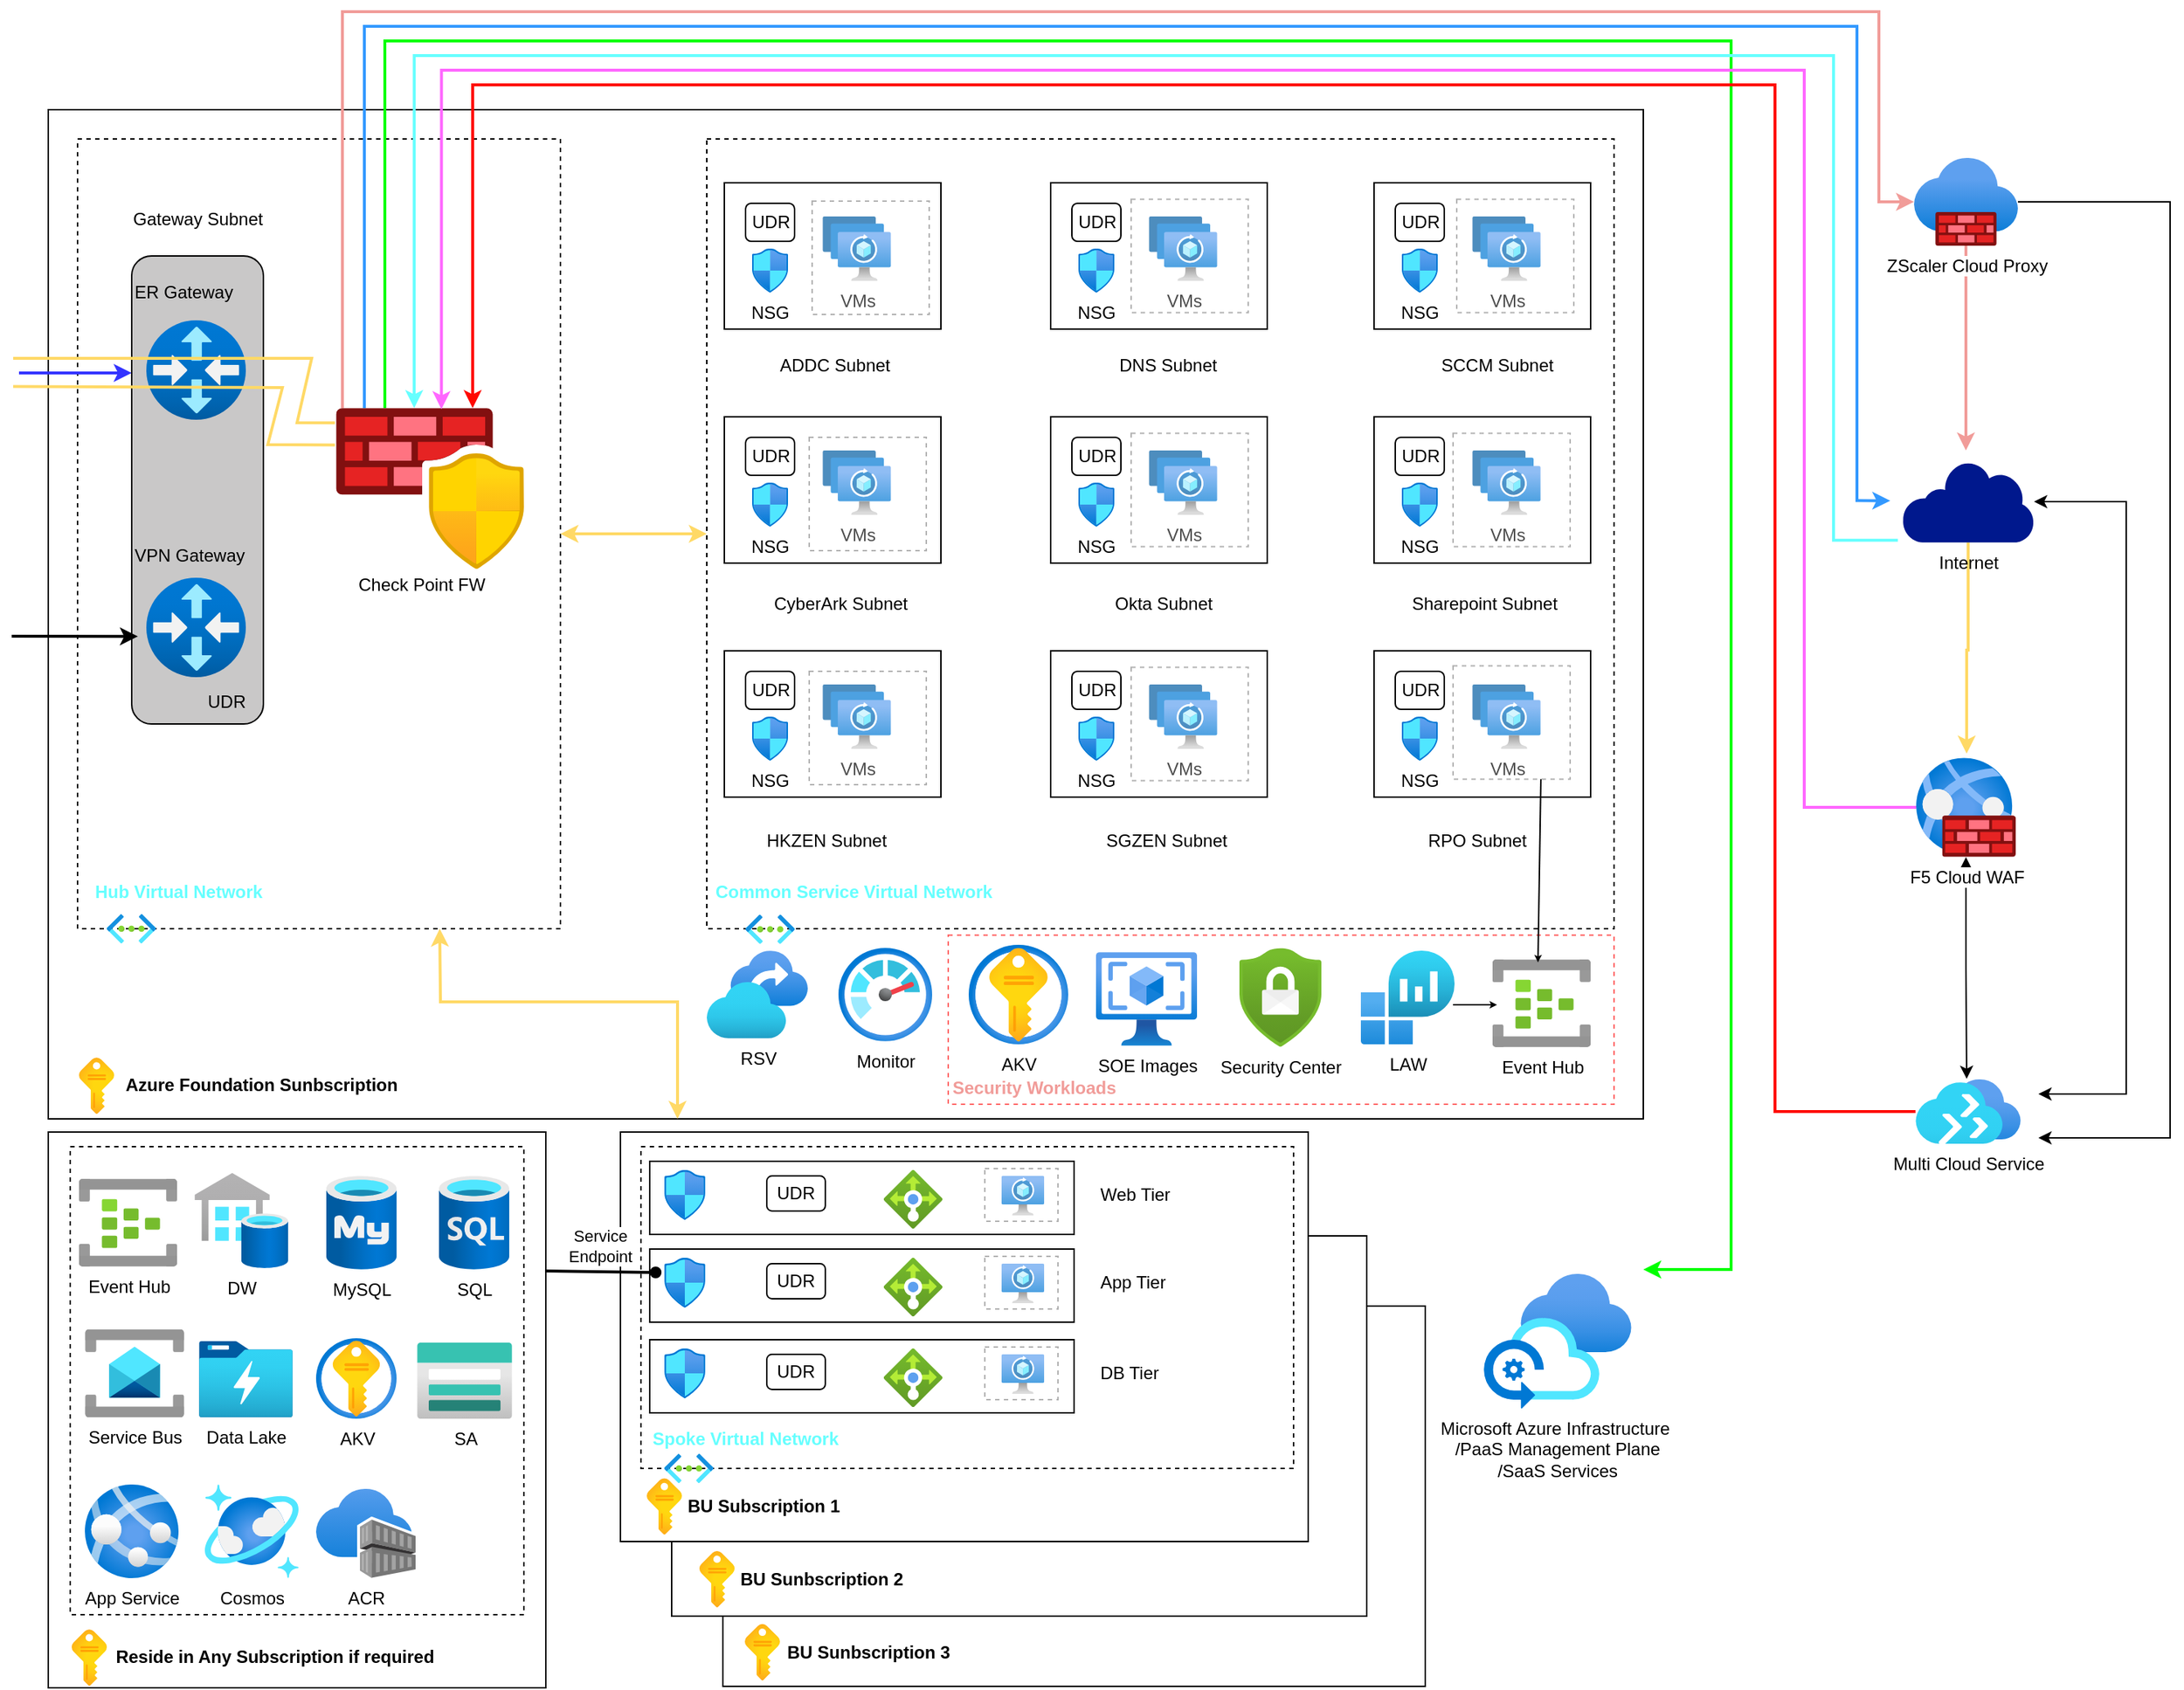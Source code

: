 <mxfile version="21.6.2" type="github">
  <diagram id="jAfEalQiLqTtYONkUWSc" name="Page-1">
    <mxGraphModel dx="7313" dy="3649" grid="1" gridSize="10" guides="1" tooltips="1" connect="1" arrows="1" fold="1" page="1" pageScale="1" pageWidth="1654" pageHeight="1169" math="0" shadow="0">
      <root>
        <mxCell id="0" />
        <mxCell id="1" parent="0" />
        <mxCell id="hq_IeRflFX9yK04Q7k6n-3" value="" style="rounded=0;whiteSpace=wrap;html=1;" parent="1" vertex="1">
          <mxGeometry x="-4820" y="-2263" width="1090" height="690" as="geometry" />
        </mxCell>
        <mxCell id="hq_IeRflFX9yK04Q7k6n-105" value="" style="group;fontStyle=1;fontColor=#F19C99;" parent="1" vertex="1" connectable="0">
          <mxGeometry x="-4800" y="-2243" width="330" height="550" as="geometry" />
        </mxCell>
        <mxCell id="hq_IeRflFX9yK04Q7k6n-29" value="" style="rounded=0;whiteSpace=wrap;html=1;dashed=1;" parent="hq_IeRflFX9yK04Q7k6n-105" vertex="1">
          <mxGeometry width="330" height="540" as="geometry" />
        </mxCell>
        <mxCell id="hq_IeRflFX9yK04Q7k6n-14" value="" style="aspect=fixed;html=1;points=[];align=center;image;fontSize=12;image=img/lib/azure2/networking/Virtual_Networks.svg;" parent="hq_IeRflFX9yK04Q7k6n-105" vertex="1">
          <mxGeometry x="20" y="530" width="33.5" height="20" as="geometry" />
        </mxCell>
        <mxCell id="hq_IeRflFX9yK04Q7k6n-35" value="Hub Virtual Network" style="text;html=1;strokeColor=none;fillColor=none;align=left;verticalAlign=middle;whiteSpace=wrap;rounded=0;fontStyle=1;fontColor=#66FFFF;" parent="hq_IeRflFX9yK04Q7k6n-105" vertex="1">
          <mxGeometry x="10" y="500" width="185" height="30" as="geometry" />
        </mxCell>
        <mxCell id="hq_IeRflFX9yK04Q7k6n-181" value="" style="endArrow=classic;html=1;rounded=0;entryX=0;entryY=0.25;entryDx=0;entryDy=0;strokeColor=#3333FF;strokeWidth=2;" parent="hq_IeRflFX9yK04Q7k6n-105" target="hq_IeRflFX9yK04Q7k6n-40" edge="1">
          <mxGeometry width="50" height="50" relative="1" as="geometry">
            <mxPoint x="-40" y="160" as="sourcePoint" />
            <mxPoint x="-50" y="210" as="targetPoint" />
          </mxGeometry>
        </mxCell>
        <mxCell id="hq_IeRflFX9yK04Q7k6n-100" value="" style="rounded=1;whiteSpace=wrap;html=1;arcSize=0;dashed=1;strokeColor=#FF6666;" parent="1" vertex="1">
          <mxGeometry x="-4205" y="-1698.63" width="455" height="115.63" as="geometry" />
        </mxCell>
        <mxCell id="hq_IeRflFX9yK04Q7k6n-4" value="" style="rounded=0;whiteSpace=wrap;html=1;" parent="1" vertex="1">
          <mxGeometry x="-4820" y="-1564" width="340" height="380" as="geometry" />
        </mxCell>
        <mxCell id="hq_IeRflFX9yK04Q7k6n-5" value="" style="rounded=0;whiteSpace=wrap;html=1;dashed=1;" parent="1" vertex="1">
          <mxGeometry x="-4805" y="-1554" width="310" height="320" as="geometry" />
        </mxCell>
        <mxCell id="hq_IeRflFX9yK04Q7k6n-6" value="" style="rounded=0;whiteSpace=wrap;html=1;" parent="1" vertex="1">
          <mxGeometry x="-4359" y="-1445" width="480" height="260" as="geometry" />
        </mxCell>
        <mxCell id="hq_IeRflFX9yK04Q7k6n-7" value="" style="rounded=0;whiteSpace=wrap;html=1;" parent="1" vertex="1">
          <mxGeometry x="-4394" y="-1493" width="475" height="260" as="geometry" />
        </mxCell>
        <mxCell id="hq_IeRflFX9yK04Q7k6n-8" value="" style="rounded=0;whiteSpace=wrap;html=1;" parent="1" vertex="1">
          <mxGeometry x="-4429" y="-1564" width="470" height="280" as="geometry" />
        </mxCell>
        <mxCell id="hq_IeRflFX9yK04Q7k6n-18" value="" style="aspect=fixed;html=1;points=[];align=center;image;fontSize=12;image=img/lib/azure2/general/Subscriptions.svg;" parent="1" vertex="1">
          <mxGeometry x="-4799" y="-1615" width="24" height="38.73" as="geometry" />
        </mxCell>
        <mxCell id="hq_IeRflFX9yK04Q7k6n-19" value="" style="aspect=fixed;html=1;points=[];align=center;image;fontSize=12;image=img/lib/azure2/general/Subscriptions.svg;" parent="1" vertex="1">
          <mxGeometry x="-4411" y="-1327.36" width="24" height="38.73" as="geometry" />
        </mxCell>
        <mxCell id="hq_IeRflFX9yK04Q7k6n-20" value="" style="aspect=fixed;html=1;points=[];align=center;image;fontSize=12;image=img/lib/azure2/general/Subscriptions.svg;" parent="1" vertex="1">
          <mxGeometry x="-4804" y="-1224" width="24" height="38.73" as="geometry" />
        </mxCell>
        <mxCell id="hq_IeRflFX9yK04Q7k6n-21" value="" style="aspect=fixed;html=1;points=[];align=center;image;fontSize=12;image=img/lib/azure2/general/Subscriptions.svg;" parent="1" vertex="1">
          <mxGeometry x="-4375" y="-1277.63" width="24" height="38.73" as="geometry" />
        </mxCell>
        <mxCell id="hq_IeRflFX9yK04Q7k6n-22" value="" style="aspect=fixed;html=1;points=[];align=center;image;fontSize=12;image=img/lib/azure2/general/Subscriptions.svg;" parent="1" vertex="1">
          <mxGeometry x="-4344" y="-1227.73" width="24" height="38.73" as="geometry" />
        </mxCell>
        <mxCell id="hq_IeRflFX9yK04Q7k6n-23" value="Azure Foundation Sunbscription&amp;nbsp;" style="text;html=1;strokeColor=none;fillColor=none;align=center;verticalAlign=middle;whiteSpace=wrap;rounded=0;fontStyle=1" parent="1" vertex="1">
          <mxGeometry x="-4775" y="-1610.63" width="205" height="30" as="geometry" />
        </mxCell>
        <mxCell id="hq_IeRflFX9yK04Q7k6n-24" value="BU Subscription 1" style="text;html=1;strokeColor=none;fillColor=none;align=left;verticalAlign=middle;whiteSpace=wrap;rounded=0;fontStyle=1" parent="1" vertex="1">
          <mxGeometry x="-4385" y="-1322.99" width="185" height="30" as="geometry" />
        </mxCell>
        <mxCell id="hq_IeRflFX9yK04Q7k6n-25" value="BU Sunbscription 2&amp;nbsp;" style="text;html=1;strokeColor=none;fillColor=none;align=left;verticalAlign=middle;whiteSpace=wrap;rounded=0;fontStyle=1" parent="1" vertex="1">
          <mxGeometry x="-4349" y="-1273.27" width="185" height="30" as="geometry" />
        </mxCell>
        <mxCell id="hq_IeRflFX9yK04Q7k6n-26" value="BU Sunbscription 3&amp;nbsp;" style="text;html=1;strokeColor=none;fillColor=none;align=left;verticalAlign=middle;whiteSpace=wrap;rounded=0;fontStyle=1" parent="1" vertex="1">
          <mxGeometry x="-4317" y="-1223.37" width="185" height="30" as="geometry" />
        </mxCell>
        <mxCell id="hq_IeRflFX9yK04Q7k6n-30" value="" style="rounded=0;whiteSpace=wrap;html=1;dashed=1;" parent="1" vertex="1">
          <mxGeometry x="-4370" y="-2243" width="620" height="540" as="geometry" />
        </mxCell>
        <mxCell id="hq_IeRflFX9yK04Q7k6n-27" value="Reside in Any Subscription if required" style="text;html=1;strokeColor=none;fillColor=none;align=center;verticalAlign=middle;whiteSpace=wrap;rounded=0;fontStyle=1" parent="1" vertex="1">
          <mxGeometry x="-4780" y="-1219.63" width="230" height="30" as="geometry" />
        </mxCell>
        <mxCell id="hq_IeRflFX9yK04Q7k6n-33" value="AKV" style="aspect=fixed;html=1;points=[];align=center;image;fontSize=12;image=img/lib/azure2/security/Key_Vaults.svg;" parent="1" vertex="1">
          <mxGeometry x="-4191" y="-1692" width="68" height="68" as="geometry" />
        </mxCell>
        <mxCell id="hq_IeRflFX9yK04Q7k6n-34" value="Security Center" style="aspect=fixed;html=1;points=[];align=center;image;fontSize=12;image=img/lib/azure2/security/Security_Center.svg;" parent="1" vertex="1">
          <mxGeometry x="-4006" y="-1690" width="56.0" height="68" as="geometry" />
        </mxCell>
        <mxCell id="hq_IeRflFX9yK04Q7k6n-40" value="" style="rounded=1;whiteSpace=wrap;html=1;fillColor=#C9C8C8;" parent="1" vertex="1">
          <mxGeometry x="-4763" y="-2163" width="90" height="320" as="geometry" />
        </mxCell>
        <mxCell id="hq_IeRflFX9yK04Q7k6n-37" value="" style="aspect=fixed;html=1;points=[];align=center;image;fontSize=12;image=img/lib/azure2/networking/Virtual_Router.svg;" parent="1" vertex="1">
          <mxGeometry x="-4753" y="-2119" width="68" height="68" as="geometry" />
        </mxCell>
        <mxCell id="hq_IeRflFX9yK04Q7k6n-38" value="" style="aspect=fixed;html=1;points=[];align=center;image;fontSize=12;image=img/lib/azure2/networking/Virtual_Router.svg;" parent="1" vertex="1">
          <mxGeometry x="-4753" y="-1943" width="68" height="68" as="geometry" />
        </mxCell>
        <mxCell id="9ZSGv0kbQA7BYXwV7s5l-32" style="edgeStyle=orthogonalEdgeStyle;rounded=0;orthogonalLoop=1;jettySize=auto;html=1;strokeColor=#00FF00;strokeWidth=2;" edge="1" parent="1" source="hq_IeRflFX9yK04Q7k6n-39">
          <mxGeometry relative="1" as="geometry">
            <mxPoint x="-3730" y="-1470" as="targetPoint" />
            <Array as="points">
              <mxPoint x="-4590" y="-2310" />
              <mxPoint x="-3670" y="-2310" />
              <mxPoint x="-3670" y="-1470" />
            </Array>
          </mxGeometry>
        </mxCell>
        <mxCell id="hq_IeRflFX9yK04Q7k6n-39" value="" style="aspect=fixed;html=1;points=[];align=center;image;fontSize=12;image=img/lib/azure2/networking/Azure_Firewall_Manager.svg;" parent="1" vertex="1">
          <mxGeometry x="-4623.33" y="-2059" width="128.33" height="110" as="geometry" />
        </mxCell>
        <mxCell id="hq_IeRflFX9yK04Q7k6n-41" value="VPN Gateway" style="text;html=1;strokeColor=none;fillColor=none;align=left;verticalAlign=middle;whiteSpace=wrap;rounded=0;" parent="1" vertex="1">
          <mxGeometry x="-4763" y="-1973" width="90" height="30" as="geometry" />
        </mxCell>
        <mxCell id="hq_IeRflFX9yK04Q7k6n-42" value="ER Gateway" style="text;html=1;strokeColor=none;fillColor=none;align=left;verticalAlign=middle;whiteSpace=wrap;rounded=0;" parent="1" vertex="1">
          <mxGeometry x="-4763" y="-2153" width="90" height="30" as="geometry" />
        </mxCell>
        <mxCell id="hq_IeRflFX9yK04Q7k6n-43" value="Gateway Subnet" style="text;html=1;strokeColor=none;fillColor=none;align=left;verticalAlign=middle;whiteSpace=wrap;rounded=0;" parent="1" vertex="1">
          <mxGeometry x="-4764" y="-2203" width="101" height="30" as="geometry" />
        </mxCell>
        <mxCell id="hq_IeRflFX9yK04Q7k6n-44" value="Check Point FW" style="text;html=1;strokeColor=none;fillColor=none;align=left;verticalAlign=middle;whiteSpace=wrap;rounded=0;" parent="1" vertex="1">
          <mxGeometry x="-4609.66" y="-1953" width="101" height="30" as="geometry" />
        </mxCell>
        <mxCell id="hq_IeRflFX9yK04Q7k6n-45" value="UDR" style="text;html=1;strokeColor=none;fillColor=none;align=left;verticalAlign=middle;whiteSpace=wrap;rounded=0;" parent="1" vertex="1">
          <mxGeometry x="-4713" y="-1873" width="34" height="30" as="geometry" />
        </mxCell>
        <mxCell id="hq_IeRflFX9yK04Q7k6n-47" value="MySQL" style="aspect=fixed;html=1;points=[];align=center;image;fontSize=12;image=img/lib/azure2/databases/Azure_Database_MySQL_Server.svg;" parent="1" vertex="1">
          <mxGeometry x="-4630" y="-1534" width="48" height="64" as="geometry" />
        </mxCell>
        <mxCell id="hq_IeRflFX9yK04Q7k6n-48" value="SQL" style="aspect=fixed;html=1;points=[];align=center;image;fontSize=12;image=img/lib/azure2/databases/SQL_Database.svg;" parent="1" vertex="1">
          <mxGeometry x="-4553" y="-1534" width="48" height="64" as="geometry" />
        </mxCell>
        <mxCell id="hq_IeRflFX9yK04Q7k6n-49" value="DW" style="aspect=fixed;html=1;points=[];align=center;image;fontSize=12;image=img/lib/azure2/databases/SQL_Data_Warehouses.svg;" parent="1" vertex="1">
          <mxGeometry x="-4720" y="-1536" width="64" height="65" as="geometry" />
        </mxCell>
        <mxCell id="hq_IeRflFX9yK04Q7k6n-50" value="Event Hub" style="aspect=fixed;html=1;points=[];align=center;image;fontSize=12;image=img/lib/azure2/iot/Event_Hubs.svg;" parent="1" vertex="1">
          <mxGeometry x="-4799" y="-1532" width="67" height="60" as="geometry" />
        </mxCell>
        <mxCell id="hq_IeRflFX9yK04Q7k6n-51" value="SA" style="aspect=fixed;html=1;points=[];align=center;image;fontSize=12;image=img/lib/azure2/storage/Storage_Accounts.svg;" parent="1" vertex="1">
          <mxGeometry x="-4568" y="-1420" width="65" height="52" as="geometry" />
        </mxCell>
        <mxCell id="hq_IeRflFX9yK04Q7k6n-52" value="AKV" style="aspect=fixed;html=1;points=[];align=center;image;fontSize=12;image=img/lib/azure2/security/Key_Vaults.svg;" parent="1" vertex="1">
          <mxGeometry x="-4637" y="-1423" width="55" height="55" as="geometry" />
        </mxCell>
        <mxCell id="hq_IeRflFX9yK04Q7k6n-53" value="Data Lake" style="aspect=fixed;html=1;points=[];align=center;image;fontSize=12;image=img/lib/azure2/storage/Data_Lake_Storage_Gen1.svg;" parent="1" vertex="1">
          <mxGeometry x="-4717" y="-1421" width="64" height="52" as="geometry" />
        </mxCell>
        <mxCell id="hq_IeRflFX9yK04Q7k6n-54" value="App Service" style="aspect=fixed;html=1;points=[];align=center;image;fontSize=12;image=img/lib/azure2/containers/App_Services.svg;" parent="1" vertex="1">
          <mxGeometry x="-4795" y="-1323" width="64" height="64" as="geometry" />
        </mxCell>
        <mxCell id="hq_IeRflFX9yK04Q7k6n-55" value="Cosmos" style="aspect=fixed;html=1;points=[];align=center;image;fontSize=12;image=img/lib/azure2/databases/Azure_Cosmos_DB.svg;" parent="1" vertex="1">
          <mxGeometry x="-4713" y="-1323" width="64" height="64" as="geometry" />
        </mxCell>
        <mxCell id="hq_IeRflFX9yK04Q7k6n-56" value="ACR" style="aspect=fixed;html=1;points=[];align=center;image;fontSize=12;image=img/lib/azure2/containers/Container_Registries.svg;" parent="1" vertex="1">
          <mxGeometry x="-4637" y="-1320" width="68" height="61" as="geometry" />
        </mxCell>
        <mxCell id="hq_IeRflFX9yK04Q7k6n-57" value="Service Bus" style="aspect=fixed;html=1;points=[];align=center;image;fontSize=12;image=img/lib/azure2/integration/Service_Bus.svg;" parent="1" vertex="1">
          <mxGeometry x="-4795" y="-1429" width="68" height="60" as="geometry" />
        </mxCell>
        <mxCell id="hq_IeRflFX9yK04Q7k6n-93" value="" style="rounded=0;whiteSpace=wrap;html=1;dashed=1;" parent="1" vertex="1">
          <mxGeometry x="-4415" y="-1554" width="446" height="220" as="geometry" />
        </mxCell>
        <mxCell id="hq_IeRflFX9yK04Q7k6n-68" value="" style="group" parent="1" vertex="1" connectable="0">
          <mxGeometry x="-4409" y="-1544" width="430" height="50" as="geometry" />
        </mxCell>
        <mxCell id="hq_IeRflFX9yK04Q7k6n-59" value="" style="rounded=0;whiteSpace=wrap;html=1;" parent="hq_IeRflFX9yK04Q7k6n-68" vertex="1">
          <mxGeometry width="290" height="50" as="geometry" />
        </mxCell>
        <mxCell id="hq_IeRflFX9yK04Q7k6n-62" value="" style="aspect=fixed;html=1;points=[];align=center;image;fontSize=12;image=img/lib/azure2/networking/Network_Security_Groups.svg;" parent="hq_IeRflFX9yK04Q7k6n-68" vertex="1">
          <mxGeometry x="10" y="6" width="27.99" height="34" as="geometry" />
        </mxCell>
        <mxCell id="hq_IeRflFX9yK04Q7k6n-63" value="" style="aspect=fixed;html=1;points=[];align=center;image;fontSize=12;image=img/lib/azure2/networking/Load_Balancers.svg;" parent="hq_IeRflFX9yK04Q7k6n-68" vertex="1">
          <mxGeometry x="160" y="6" width="40" height="40" as="geometry" />
        </mxCell>
        <mxCell id="hq_IeRflFX9yK04Q7k6n-64" value="" style="aspect=fixed;html=1;points=[];align=center;image;fontSize=12;image=img/lib/azure2/networking/Spot_VM.svg;" parent="hq_IeRflFX9yK04Q7k6n-68" vertex="1">
          <mxGeometry x="240.38" y="10" width="29.24" height="27" as="geometry" />
        </mxCell>
        <mxCell id="hq_IeRflFX9yK04Q7k6n-65" value="UDR" style="rounded=1;whiteSpace=wrap;html=1;" parent="hq_IeRflFX9yK04Q7k6n-68" vertex="1">
          <mxGeometry x="80" y="10" width="40" height="24" as="geometry" />
        </mxCell>
        <mxCell id="hq_IeRflFX9yK04Q7k6n-67" value="Web Tier" style="text;html=1;strokeColor=none;fillColor=none;align=left;verticalAlign=middle;whiteSpace=wrap;rounded=0;" parent="hq_IeRflFX9yK04Q7k6n-68" vertex="1">
          <mxGeometry x="305.5" y="8" width="124.5" height="30" as="geometry" />
        </mxCell>
        <mxCell id="9ZSGv0kbQA7BYXwV7s5l-46" value="" style="rounded=0;whiteSpace=wrap;html=1;dashed=1;opacity=30;" vertex="1" parent="hq_IeRflFX9yK04Q7k6n-68">
          <mxGeometry x="229" y="5" width="50" height="36" as="geometry" />
        </mxCell>
        <mxCell id="hq_IeRflFX9yK04Q7k6n-69" value="" style="group" parent="1" vertex="1" connectable="0">
          <mxGeometry x="-4409" y="-1484" width="430" height="50" as="geometry" />
        </mxCell>
        <mxCell id="hq_IeRflFX9yK04Q7k6n-70" value="" style="rounded=0;whiteSpace=wrap;html=1;" parent="hq_IeRflFX9yK04Q7k6n-69" vertex="1">
          <mxGeometry width="290" height="50" as="geometry" />
        </mxCell>
        <mxCell id="hq_IeRflFX9yK04Q7k6n-71" value="" style="aspect=fixed;html=1;points=[];align=center;image;fontSize=12;image=img/lib/azure2/networking/Network_Security_Groups.svg;" parent="hq_IeRflFX9yK04Q7k6n-69" vertex="1">
          <mxGeometry x="10" y="6" width="27.99" height="34" as="geometry" />
        </mxCell>
        <mxCell id="hq_IeRflFX9yK04Q7k6n-72" value="" style="aspect=fixed;html=1;points=[];align=center;image;fontSize=12;image=img/lib/azure2/networking/Load_Balancers.svg;" parent="hq_IeRflFX9yK04Q7k6n-69" vertex="1">
          <mxGeometry x="160" y="6" width="40" height="40" as="geometry" />
        </mxCell>
        <mxCell id="hq_IeRflFX9yK04Q7k6n-73" value="" style="aspect=fixed;html=1;points=[];align=center;image;fontSize=12;image=img/lib/azure2/networking/Spot_VM.svg;" parent="hq_IeRflFX9yK04Q7k6n-69" vertex="1">
          <mxGeometry x="240.38" y="10" width="29.24" height="27" as="geometry" />
        </mxCell>
        <mxCell id="hq_IeRflFX9yK04Q7k6n-74" value="UDR" style="rounded=1;whiteSpace=wrap;html=1;" parent="hq_IeRflFX9yK04Q7k6n-69" vertex="1">
          <mxGeometry x="80" y="10" width="40" height="24" as="geometry" />
        </mxCell>
        <mxCell id="hq_IeRflFX9yK04Q7k6n-75" value="App Tier" style="text;html=1;strokeColor=none;fillColor=none;align=left;verticalAlign=middle;whiteSpace=wrap;rounded=0;" parent="hq_IeRflFX9yK04Q7k6n-69" vertex="1">
          <mxGeometry x="305.5" y="8" width="124.5" height="30" as="geometry" />
        </mxCell>
        <mxCell id="9ZSGv0kbQA7BYXwV7s5l-47" value="" style="group" vertex="1" connectable="0" parent="hq_IeRflFX9yK04Q7k6n-69">
          <mxGeometry width="430" height="50" as="geometry" />
        </mxCell>
        <mxCell id="9ZSGv0kbQA7BYXwV7s5l-48" value="" style="rounded=0;whiteSpace=wrap;html=1;" vertex="1" parent="9ZSGv0kbQA7BYXwV7s5l-47">
          <mxGeometry width="290" height="50" as="geometry" />
        </mxCell>
        <mxCell id="9ZSGv0kbQA7BYXwV7s5l-49" value="" style="aspect=fixed;html=1;points=[];align=center;image;fontSize=12;image=img/lib/azure2/networking/Network_Security_Groups.svg;" vertex="1" parent="9ZSGv0kbQA7BYXwV7s5l-47">
          <mxGeometry x="10" y="6" width="27.99" height="34" as="geometry" />
        </mxCell>
        <mxCell id="9ZSGv0kbQA7BYXwV7s5l-50" value="" style="aspect=fixed;html=1;points=[];align=center;image;fontSize=12;image=img/lib/azure2/networking/Load_Balancers.svg;" vertex="1" parent="9ZSGv0kbQA7BYXwV7s5l-47">
          <mxGeometry x="160" y="6" width="40" height="40" as="geometry" />
        </mxCell>
        <mxCell id="9ZSGv0kbQA7BYXwV7s5l-51" value="" style="aspect=fixed;html=1;points=[];align=center;image;fontSize=12;image=img/lib/azure2/networking/Spot_VM.svg;" vertex="1" parent="9ZSGv0kbQA7BYXwV7s5l-47">
          <mxGeometry x="240.38" y="10" width="29.24" height="27" as="geometry" />
        </mxCell>
        <mxCell id="9ZSGv0kbQA7BYXwV7s5l-52" value="UDR" style="rounded=1;whiteSpace=wrap;html=1;" vertex="1" parent="9ZSGv0kbQA7BYXwV7s5l-47">
          <mxGeometry x="80" y="10" width="40" height="24" as="geometry" />
        </mxCell>
        <mxCell id="9ZSGv0kbQA7BYXwV7s5l-55" value="" style="rounded=0;whiteSpace=wrap;html=1;dashed=1;opacity=30;" vertex="1" parent="9ZSGv0kbQA7BYXwV7s5l-47">
          <mxGeometry x="229" y="5" width="50" height="36" as="geometry" />
        </mxCell>
        <mxCell id="hq_IeRflFX9yK04Q7k6n-84" value="Microsoft Azure Infrastructure&amp;nbsp;&lt;br&gt;/PaaS Management Plane&lt;br&gt;/SaaS Services" style="aspect=fixed;html=1;points=[];align=center;image;fontSize=12;image=img/lib/azure2/other/Azure_Backup_Center.svg;" parent="1" vertex="1">
          <mxGeometry x="-3839" y="-1467" width="100.9" height="92" as="geometry" />
        </mxCell>
        <mxCell id="hq_IeRflFX9yK04Q7k6n-86" value="" style="group" parent="1" vertex="1" connectable="0">
          <mxGeometry x="-4409" y="-1422" width="430" height="50" as="geometry" />
        </mxCell>
        <mxCell id="hq_IeRflFX9yK04Q7k6n-87" value="" style="rounded=0;whiteSpace=wrap;html=1;" parent="hq_IeRflFX9yK04Q7k6n-86" vertex="1">
          <mxGeometry width="290" height="50" as="geometry" />
        </mxCell>
        <mxCell id="hq_IeRflFX9yK04Q7k6n-88" value="" style="aspect=fixed;html=1;points=[];align=center;image;fontSize=12;image=img/lib/azure2/networking/Network_Security_Groups.svg;" parent="hq_IeRflFX9yK04Q7k6n-86" vertex="1">
          <mxGeometry x="10" y="6" width="27.99" height="34" as="geometry" />
        </mxCell>
        <mxCell id="hq_IeRflFX9yK04Q7k6n-89" value="" style="aspect=fixed;html=1;points=[];align=center;image;fontSize=12;image=img/lib/azure2/networking/Load_Balancers.svg;" parent="hq_IeRflFX9yK04Q7k6n-86" vertex="1">
          <mxGeometry x="160" y="6" width="40" height="40" as="geometry" />
        </mxCell>
        <mxCell id="hq_IeRflFX9yK04Q7k6n-90" value="" style="aspect=fixed;html=1;points=[];align=center;image;fontSize=12;image=img/lib/azure2/networking/Spot_VM.svg;" parent="hq_IeRflFX9yK04Q7k6n-86" vertex="1">
          <mxGeometry x="240.38" y="10" width="29.24" height="27" as="geometry" />
        </mxCell>
        <mxCell id="hq_IeRflFX9yK04Q7k6n-91" value="UDR" style="rounded=1;whiteSpace=wrap;html=1;" parent="hq_IeRflFX9yK04Q7k6n-86" vertex="1">
          <mxGeometry x="80" y="10" width="40" height="24" as="geometry" />
        </mxCell>
        <mxCell id="hq_IeRflFX9yK04Q7k6n-92" value="DB Tier" style="text;html=1;strokeColor=none;fillColor=none;align=left;verticalAlign=middle;whiteSpace=wrap;rounded=0;" parent="hq_IeRflFX9yK04Q7k6n-86" vertex="1">
          <mxGeometry x="305.5" y="8" width="124.5" height="30" as="geometry" />
        </mxCell>
        <mxCell id="9ZSGv0kbQA7BYXwV7s5l-56" value="" style="group" vertex="1" connectable="0" parent="hq_IeRflFX9yK04Q7k6n-86">
          <mxGeometry width="430" height="50" as="geometry" />
        </mxCell>
        <mxCell id="9ZSGv0kbQA7BYXwV7s5l-57" value="" style="rounded=0;whiteSpace=wrap;html=1;" vertex="1" parent="9ZSGv0kbQA7BYXwV7s5l-56">
          <mxGeometry width="290" height="50" as="geometry" />
        </mxCell>
        <mxCell id="9ZSGv0kbQA7BYXwV7s5l-58" value="" style="aspect=fixed;html=1;points=[];align=center;image;fontSize=12;image=img/lib/azure2/networking/Network_Security_Groups.svg;" vertex="1" parent="9ZSGv0kbQA7BYXwV7s5l-56">
          <mxGeometry x="10" y="6" width="27.99" height="34" as="geometry" />
        </mxCell>
        <mxCell id="9ZSGv0kbQA7BYXwV7s5l-59" value="" style="aspect=fixed;html=1;points=[];align=center;image;fontSize=12;image=img/lib/azure2/networking/Load_Balancers.svg;" vertex="1" parent="9ZSGv0kbQA7BYXwV7s5l-56">
          <mxGeometry x="160" y="6" width="40" height="40" as="geometry" />
        </mxCell>
        <mxCell id="9ZSGv0kbQA7BYXwV7s5l-60" value="" style="aspect=fixed;html=1;points=[];align=center;image;fontSize=12;image=img/lib/azure2/networking/Spot_VM.svg;" vertex="1" parent="9ZSGv0kbQA7BYXwV7s5l-56">
          <mxGeometry x="240.38" y="10" width="29.24" height="27" as="geometry" />
        </mxCell>
        <mxCell id="9ZSGv0kbQA7BYXwV7s5l-61" value="UDR" style="rounded=1;whiteSpace=wrap;html=1;" vertex="1" parent="9ZSGv0kbQA7BYXwV7s5l-56">
          <mxGeometry x="80" y="10" width="40" height="24" as="geometry" />
        </mxCell>
        <mxCell id="9ZSGv0kbQA7BYXwV7s5l-64" value="" style="rounded=0;whiteSpace=wrap;html=1;dashed=1;opacity=30;" vertex="1" parent="9ZSGv0kbQA7BYXwV7s5l-56">
          <mxGeometry x="229" y="5" width="50" height="36" as="geometry" />
        </mxCell>
        <mxCell id="hq_IeRflFX9yK04Q7k6n-15" value="" style="aspect=fixed;html=1;points=[];align=center;image;fontSize=12;image=img/lib/azure2/networking/Virtual_Networks.svg;" parent="1" vertex="1">
          <mxGeometry x="-4399" y="-1344" width="33.5" height="20" as="geometry" />
        </mxCell>
        <mxCell id="hq_IeRflFX9yK04Q7k6n-36" value="Spoke Virtual Network" style="text;html=1;strokeColor=none;fillColor=none;align=left;verticalAlign=middle;whiteSpace=wrap;rounded=0;fontStyle=1;fontColor=#66FFFF;" parent="1" vertex="1">
          <mxGeometry x="-4409" y="-1369" width="185" height="29" as="geometry" />
        </mxCell>
        <mxCell id="hq_IeRflFX9yK04Q7k6n-94" value="RSV" style="aspect=fixed;html=1;points=[];align=center;image;fontSize=12;image=img/lib/azure2/storage/Recovery_Services_Vaults.svg;" parent="1" vertex="1">
          <mxGeometry x="-4370" y="-1688" width="69" height="60" as="geometry" />
        </mxCell>
        <mxCell id="hq_IeRflFX9yK04Q7k6n-96" value="Monitor" style="aspect=fixed;html=1;points=[];align=center;image;fontSize=12;image=img/lib/azure2/management_governance/Monitor.svg;" parent="1" vertex="1">
          <mxGeometry x="-4280" y="-1690" width="64" height="64" as="geometry" />
        </mxCell>
        <mxCell id="hq_IeRflFX9yK04Q7k6n-97" value="Event Hub" style="aspect=fixed;html=1;points=[];align=center;image;fontSize=12;image=img/lib/azure2/analytics/Event_Hubs.svg;" parent="1" vertex="1">
          <mxGeometry x="-3833" y="-1682" width="67" height="60" as="geometry" />
        </mxCell>
        <mxCell id="hq_IeRflFX9yK04Q7k6n-98" value="LAW" style="aspect=fixed;html=1;points=[];align=center;image;fontSize=12;image=img/lib/azure2/analytics/Log_Analytics_Workspaces.svg;" parent="1" vertex="1">
          <mxGeometry x="-3923" y="-1688" width="64" height="64" as="geometry" />
        </mxCell>
        <mxCell id="hq_IeRflFX9yK04Q7k6n-99" value="SOE Images" style="aspect=fixed;html=1;points=[];align=center;image;fontSize=12;image=img/lib/azure2/compute/OS_Images_Classic.svg;" parent="1" vertex="1">
          <mxGeometry x="-4104" y="-1687" width="69" height="64" as="geometry" />
        </mxCell>
        <mxCell id="hq_IeRflFX9yK04Q7k6n-101" value="Security Workloads" style="text;html=1;align=left;verticalAlign=middle;whiteSpace=wrap;rounded=0;fontColor=#F19C99;fontStyle=1" parent="1" vertex="1">
          <mxGeometry x="-4204" y="-1605" width="185" height="21" as="geometry" />
        </mxCell>
        <mxCell id="hq_IeRflFX9yK04Q7k6n-106" value="" style="aspect=fixed;html=1;points=[];align=center;image;fontSize=12;image=img/lib/azure2/networking/Virtual_Networks.svg;" parent="1" vertex="1">
          <mxGeometry x="-4343.5" y="-1712.63" width="33.5" height="20" as="geometry" />
        </mxCell>
        <mxCell id="hq_IeRflFX9yK04Q7k6n-107" value="" style="endArrow=classic;startArrow=classic;html=1;rounded=0;entryX=1;entryY=0.5;entryDx=0;entryDy=0;exitX=0;exitY=0.5;exitDx=0;exitDy=0;strokeWidth=2;strokeColor=#FFD966;" parent="1" source="hq_IeRflFX9yK04Q7k6n-30" target="hq_IeRflFX9yK04Q7k6n-29" edge="1">
          <mxGeometry width="50" height="50" relative="1" as="geometry">
            <mxPoint x="-4448.25" y="-1963" as="sourcePoint" />
            <mxPoint x="-4398.25" y="-2013" as="targetPoint" />
          </mxGeometry>
        </mxCell>
        <mxCell id="hq_IeRflFX9yK04Q7k6n-108" value="" style="endArrow=classic;startArrow=classic;html=1;rounded=0;entryX=0.75;entryY=1;entryDx=0;entryDy=0;strokeWidth=2;strokeColor=#FFD966;" parent="1" target="hq_IeRflFX9yK04Q7k6n-29" edge="1">
          <mxGeometry width="50" height="50" relative="1" as="geometry">
            <mxPoint x="-4390" y="-1573" as="sourcePoint" />
            <mxPoint x="-4220" y="-1713" as="targetPoint" />
            <Array as="points">
              <mxPoint x="-4390" y="-1653" />
              <mxPoint x="-4552" y="-1653" />
            </Array>
          </mxGeometry>
        </mxCell>
        <mxCell id="9ZSGv0kbQA7BYXwV7s5l-37" style="edgeStyle=orthogonalEdgeStyle;rounded=0;orthogonalLoop=1;jettySize=auto;html=1;startArrow=classic;startFill=1;" edge="1" parent="1" source="hq_IeRflFX9yK04Q7k6n-113">
          <mxGeometry relative="1" as="geometry">
            <mxPoint x="-3460" y="-1590" as="targetPoint" />
            <Array as="points">
              <mxPoint x="-3400" y="-1995" />
              <mxPoint x="-3400" y="-1590" />
            </Array>
          </mxGeometry>
        </mxCell>
        <mxCell id="9ZSGv0kbQA7BYXwV7s5l-39" style="edgeStyle=orthogonalEdgeStyle;rounded=0;orthogonalLoop=1;jettySize=auto;html=1;entryX=0.507;entryY=-0.04;entryDx=0;entryDy=0;entryPerimeter=0;strokeColor=#FFD966;strokeWidth=2;" edge="1" parent="1" source="hq_IeRflFX9yK04Q7k6n-113" target="hq_IeRflFX9yK04Q7k6n-117">
          <mxGeometry relative="1" as="geometry" />
        </mxCell>
        <mxCell id="hq_IeRflFX9yK04Q7k6n-113" value="Internet" style="sketch=0;aspect=fixed;pointerEvents=1;shadow=0;dashed=0;html=1;strokeColor=none;labelPosition=center;verticalLabelPosition=bottom;verticalAlign=top;align=center;fillColor=#00188D;shape=mxgraph.mscae.enterprise.internet" parent="1" vertex="1">
          <mxGeometry x="-3553" y="-2022.9" width="90" height="55.8" as="geometry" />
        </mxCell>
        <mxCell id="9ZSGv0kbQA7BYXwV7s5l-35" style="edgeStyle=orthogonalEdgeStyle;rounded=0;orthogonalLoop=1;jettySize=auto;html=1;" edge="1" parent="1" source="hq_IeRflFX9yK04Q7k6n-114">
          <mxGeometry relative="1" as="geometry">
            <mxPoint x="-3460" y="-1560" as="targetPoint" />
            <Array as="points">
              <mxPoint x="-3370" y="-2200" />
              <mxPoint x="-3370" y="-1560" />
              <mxPoint x="-3460" y="-1560" />
            </Array>
          </mxGeometry>
        </mxCell>
        <mxCell id="9ZSGv0kbQA7BYXwV7s5l-38" style="edgeStyle=orthogonalEdgeStyle;rounded=0;orthogonalLoop=1;jettySize=auto;html=1;entryX=0.483;entryY=-0.127;entryDx=0;entryDy=0;entryPerimeter=0;strokeColor=#F19C99;strokeWidth=2;" edge="1" parent="1" source="hq_IeRflFX9yK04Q7k6n-114" target="hq_IeRflFX9yK04Q7k6n-113">
          <mxGeometry relative="1" as="geometry" />
        </mxCell>
        <mxCell id="hq_IeRflFX9yK04Q7k6n-114" value="ZScaler Cloud Proxy" style="aspect=fixed;html=1;points=[];align=center;image;fontSize=12;image=img/lib/azure2/networking/Firewalls.svg;" parent="1" vertex="1">
          <mxGeometry x="-3545" y="-2230" width="71" height="60" as="geometry" />
        </mxCell>
        <mxCell id="9ZSGv0kbQA7BYXwV7s5l-40" style="edgeStyle=orthogonalEdgeStyle;rounded=0;orthogonalLoop=1;jettySize=auto;html=1;entryX=0.486;entryY=-0.008;entryDx=0;entryDy=0;entryPerimeter=0;startArrow=classic;startFill=1;" edge="1" parent="1" source="hq_IeRflFX9yK04Q7k6n-117" target="hq_IeRflFX9yK04Q7k6n-118">
          <mxGeometry relative="1" as="geometry" />
        </mxCell>
        <mxCell id="9ZSGv0kbQA7BYXwV7s5l-41" style="edgeStyle=orthogonalEdgeStyle;rounded=0;orthogonalLoop=1;jettySize=auto;html=1;exitX=-0.034;exitY=0.973;exitDx=0;exitDy=0;exitPerimeter=0;entryX=0.416;entryY=0;entryDx=0;entryDy=0;entryPerimeter=0;strokeColor=#66FFFF;strokeWidth=2;" edge="1" parent="1" source="hq_IeRflFX9yK04Q7k6n-113" target="hq_IeRflFX9yK04Q7k6n-39">
          <mxGeometry relative="1" as="geometry">
            <mxPoint x="-3571.85" y="-1788" as="sourcePoint" />
            <mxPoint x="-4582" y="-2160" as="targetPoint" />
            <Array as="points">
              <mxPoint x="-3600" y="-1969" />
              <mxPoint x="-3600" y="-2300" />
              <mxPoint x="-4570" y="-2300" />
            </Array>
          </mxGeometry>
        </mxCell>
        <mxCell id="9ZSGv0kbQA7BYXwV7s5l-42" style="edgeStyle=orthogonalEdgeStyle;rounded=0;orthogonalLoop=1;jettySize=auto;html=1;entryX=0.561;entryY=0.007;entryDx=0;entryDy=0;entryPerimeter=0;strokeColor=#FF66FF;strokeWidth=2;" edge="1" parent="1" source="hq_IeRflFX9yK04Q7k6n-117" target="hq_IeRflFX9yK04Q7k6n-39">
          <mxGeometry relative="1" as="geometry">
            <Array as="points">
              <mxPoint x="-3620" y="-1786" />
              <mxPoint x="-3620" y="-2290" />
              <mxPoint x="-4551" y="-2290" />
            </Array>
          </mxGeometry>
        </mxCell>
        <mxCell id="hq_IeRflFX9yK04Q7k6n-117" value="F5 Cloud WAF" style="aspect=fixed;html=1;points=[];align=center;image;fontSize=12;image=img/lib/azure2/networking/Web_Application_Firewall_Policies_WAF.svg;" parent="1" vertex="1">
          <mxGeometry x="-3543.5" y="-1820" width="68" height="68" as="geometry" />
        </mxCell>
        <mxCell id="9ZSGv0kbQA7BYXwV7s5l-43" style="edgeStyle=orthogonalEdgeStyle;rounded=0;orthogonalLoop=1;jettySize=auto;html=1;strokeColor=#FF0800;strokeWidth=2;" edge="1" parent="1" source="hq_IeRflFX9yK04Q7k6n-118" target="hq_IeRflFX9yK04Q7k6n-39">
          <mxGeometry relative="1" as="geometry">
            <mxPoint x="-4530" y="-2100" as="targetPoint" />
            <Array as="points">
              <mxPoint x="-3640" y="-1578" />
              <mxPoint x="-3640" y="-2280" />
              <mxPoint x="-4530" y="-2280" />
            </Array>
          </mxGeometry>
        </mxCell>
        <mxCell id="hq_IeRflFX9yK04Q7k6n-118" value="Multi Cloud Service" style="aspect=fixed;html=1;points=[];align=center;image;fontSize=12;image=img/lib/azure2/migrate/Azure_Migrate.svg;" parent="1" vertex="1">
          <mxGeometry x="-3544" y="-1600" width="72" height="44" as="geometry" />
        </mxCell>
        <mxCell id="hq_IeRflFX9yK04Q7k6n-119" value="Common Service Virtual Network" style="text;html=1;strokeColor=none;fillColor=none;align=left;verticalAlign=middle;whiteSpace=wrap;rounded=0;fontStyle=1;fontColor=#66FFFF;" parent="1" vertex="1">
          <mxGeometry x="-4366" y="-1743" width="210" height="30" as="geometry" />
        </mxCell>
        <mxCell id="hq_IeRflFX9yK04Q7k6n-128" value="" style="group" parent="1" vertex="1" connectable="0">
          <mxGeometry x="-4358" y="-2213" width="148" height="100" as="geometry" />
        </mxCell>
        <mxCell id="hq_IeRflFX9yK04Q7k6n-127" value="" style="rounded=0;whiteSpace=wrap;html=1;" parent="hq_IeRflFX9yK04Q7k6n-128" vertex="1">
          <mxGeometry width="148" height="100" as="geometry" />
        </mxCell>
        <mxCell id="hq_IeRflFX9yK04Q7k6n-120" value="UDR" style="rounded=1;whiteSpace=wrap;html=1;" parent="hq_IeRflFX9yK04Q7k6n-128" vertex="1">
          <mxGeometry x="14.5" y="14" width="33.5" height="26" as="geometry" />
        </mxCell>
        <mxCell id="hq_IeRflFX9yK04Q7k6n-122" value="VMs" style="aspect=fixed;html=1;points=[];align=center;image;fontSize=12;image=img/lib/azure2/networking/Spot_VMSS.svg;" parent="hq_IeRflFX9yK04Q7k6n-128" vertex="1">
          <mxGeometry x="67.13" y="23" width="46.75" height="44" as="geometry" />
        </mxCell>
        <mxCell id="hq_IeRflFX9yK04Q7k6n-126" value="NSG" style="aspect=fixed;html=1;points=[];align=center;image;fontSize=12;image=img/lib/azure2/networking/Network_Security_Groups.svg;" parent="hq_IeRflFX9yK04Q7k6n-128" vertex="1">
          <mxGeometry x="18.89" y="45" width="24.71" height="30" as="geometry" />
        </mxCell>
        <mxCell id="9ZSGv0kbQA7BYXwV7s5l-2" value="" style="rounded=0;whiteSpace=wrap;html=1;dashed=1;opacity=30;" vertex="1" parent="hq_IeRflFX9yK04Q7k6n-128">
          <mxGeometry x="60" y="12.5" width="80" height="77.5" as="geometry" />
        </mxCell>
        <mxCell id="hq_IeRflFX9yK04Q7k6n-131" value="" style="group" parent="1" vertex="1" connectable="0">
          <mxGeometry x="-4358" y="-2053" width="148" height="100" as="geometry" />
        </mxCell>
        <mxCell id="hq_IeRflFX9yK04Q7k6n-132" value="" style="rounded=0;whiteSpace=wrap;html=1;" parent="hq_IeRflFX9yK04Q7k6n-131" vertex="1">
          <mxGeometry width="148" height="100" as="geometry" />
        </mxCell>
        <mxCell id="hq_IeRflFX9yK04Q7k6n-133" value="UDR" style="rounded=1;whiteSpace=wrap;html=1;" parent="hq_IeRflFX9yK04Q7k6n-131" vertex="1">
          <mxGeometry x="14.5" y="14" width="33.5" height="26" as="geometry" />
        </mxCell>
        <mxCell id="hq_IeRflFX9yK04Q7k6n-134" value="VMs" style="aspect=fixed;html=1;points=[];align=center;image;fontSize=12;image=img/lib/azure2/networking/Spot_VMSS.svg;" parent="hq_IeRflFX9yK04Q7k6n-131" vertex="1">
          <mxGeometry x="67.13" y="23" width="46.75" height="44" as="geometry" />
        </mxCell>
        <mxCell id="hq_IeRflFX9yK04Q7k6n-135" value="NSG" style="aspect=fixed;html=1;points=[];align=center;image;fontSize=12;image=img/lib/azure2/networking/Network_Security_Groups.svg;" parent="hq_IeRflFX9yK04Q7k6n-131" vertex="1">
          <mxGeometry x="18.89" y="45" width="24.71" height="30" as="geometry" />
        </mxCell>
        <mxCell id="9ZSGv0kbQA7BYXwV7s5l-20" value="" style="rounded=0;whiteSpace=wrap;html=1;dashed=1;opacity=30;" vertex="1" parent="hq_IeRflFX9yK04Q7k6n-131">
          <mxGeometry x="58" y="14" width="80" height="77.5" as="geometry" />
        </mxCell>
        <mxCell id="hq_IeRflFX9yK04Q7k6n-136" value="" style="group" parent="1" vertex="1" connectable="0">
          <mxGeometry x="-4358" y="-1893" width="148" height="100" as="geometry" />
        </mxCell>
        <mxCell id="hq_IeRflFX9yK04Q7k6n-137" value="" style="rounded=0;whiteSpace=wrap;html=1;" parent="hq_IeRflFX9yK04Q7k6n-136" vertex="1">
          <mxGeometry width="148" height="100" as="geometry" />
        </mxCell>
        <mxCell id="hq_IeRflFX9yK04Q7k6n-138" value="UDR" style="rounded=1;whiteSpace=wrap;html=1;" parent="hq_IeRflFX9yK04Q7k6n-136" vertex="1">
          <mxGeometry x="14.5" y="14" width="33.5" height="26" as="geometry" />
        </mxCell>
        <mxCell id="hq_IeRflFX9yK04Q7k6n-139" value="VMs" style="aspect=fixed;html=1;points=[];align=center;image;fontSize=12;image=img/lib/azure2/networking/Spot_VMSS.svg;" parent="hq_IeRflFX9yK04Q7k6n-136" vertex="1">
          <mxGeometry x="67.13" y="23" width="46.75" height="44" as="geometry" />
        </mxCell>
        <mxCell id="hq_IeRflFX9yK04Q7k6n-140" value="NSG" style="aspect=fixed;html=1;points=[];align=center;image;fontSize=12;image=img/lib/azure2/networking/Network_Security_Groups.svg;" parent="hq_IeRflFX9yK04Q7k6n-136" vertex="1">
          <mxGeometry x="18.89" y="45" width="24.71" height="30" as="geometry" />
        </mxCell>
        <mxCell id="9ZSGv0kbQA7BYXwV7s5l-27" value="" style="rounded=0;whiteSpace=wrap;html=1;dashed=1;opacity=30;" vertex="1" parent="hq_IeRflFX9yK04Q7k6n-136">
          <mxGeometry x="58" y="14" width="80" height="77.5" as="geometry" />
        </mxCell>
        <mxCell id="hq_IeRflFX9yK04Q7k6n-142" value="" style="group" parent="1" vertex="1" connectable="0">
          <mxGeometry x="-4135" y="-2213" width="148" height="100" as="geometry" />
        </mxCell>
        <mxCell id="hq_IeRflFX9yK04Q7k6n-143" value="" style="rounded=0;whiteSpace=wrap;html=1;" parent="hq_IeRflFX9yK04Q7k6n-142" vertex="1">
          <mxGeometry width="148" height="100" as="geometry" />
        </mxCell>
        <mxCell id="hq_IeRflFX9yK04Q7k6n-144" value="UDR" style="rounded=1;whiteSpace=wrap;html=1;" parent="hq_IeRflFX9yK04Q7k6n-142" vertex="1">
          <mxGeometry x="14.5" y="14" width="33.5" height="26" as="geometry" />
        </mxCell>
        <mxCell id="hq_IeRflFX9yK04Q7k6n-145" value="VMs" style="aspect=fixed;html=1;points=[];align=center;image;fontSize=12;image=img/lib/azure2/networking/Spot_VMSS.svg;" parent="hq_IeRflFX9yK04Q7k6n-142" vertex="1">
          <mxGeometry x="67.13" y="23" width="46.75" height="44" as="geometry" />
        </mxCell>
        <mxCell id="hq_IeRflFX9yK04Q7k6n-146" value="NSG" style="aspect=fixed;html=1;points=[];align=center;image;fontSize=12;image=img/lib/azure2/networking/Network_Security_Groups.svg;" parent="hq_IeRflFX9yK04Q7k6n-142" vertex="1">
          <mxGeometry x="18.89" y="45" width="24.71" height="30" as="geometry" />
        </mxCell>
        <mxCell id="9ZSGv0kbQA7BYXwV7s5l-9" value="" style="rounded=0;whiteSpace=wrap;html=1;dashed=1;opacity=30;" vertex="1" parent="hq_IeRflFX9yK04Q7k6n-142">
          <mxGeometry x="55" y="11.25" width="80" height="77.5" as="geometry" />
        </mxCell>
        <mxCell id="hq_IeRflFX9yK04Q7k6n-147" value="" style="group" parent="1" vertex="1" connectable="0">
          <mxGeometry x="-4135" y="-2053" width="148" height="100" as="geometry" />
        </mxCell>
        <mxCell id="hq_IeRflFX9yK04Q7k6n-148" value="" style="rounded=0;whiteSpace=wrap;html=1;" parent="hq_IeRflFX9yK04Q7k6n-147" vertex="1">
          <mxGeometry width="148" height="100" as="geometry" />
        </mxCell>
        <mxCell id="hq_IeRflFX9yK04Q7k6n-149" value="UDR" style="rounded=1;whiteSpace=wrap;html=1;" parent="hq_IeRflFX9yK04Q7k6n-147" vertex="1">
          <mxGeometry x="14.5" y="14" width="33.5" height="26" as="geometry" />
        </mxCell>
        <mxCell id="hq_IeRflFX9yK04Q7k6n-150" value="VMs" style="aspect=fixed;html=1;points=[];align=center;image;fontSize=12;image=img/lib/azure2/networking/Spot_VMSS.svg;" parent="hq_IeRflFX9yK04Q7k6n-147" vertex="1">
          <mxGeometry x="67.13" y="23" width="46.75" height="44" as="geometry" />
        </mxCell>
        <mxCell id="hq_IeRflFX9yK04Q7k6n-151" value="NSG" style="aspect=fixed;html=1;points=[];align=center;image;fontSize=12;image=img/lib/azure2/networking/Network_Security_Groups.svg;" parent="hq_IeRflFX9yK04Q7k6n-147" vertex="1">
          <mxGeometry x="18.89" y="45" width="24.71" height="30" as="geometry" />
        </mxCell>
        <mxCell id="9ZSGv0kbQA7BYXwV7s5l-26" value="" style="rounded=0;whiteSpace=wrap;html=1;dashed=1;opacity=30;" vertex="1" parent="hq_IeRflFX9yK04Q7k6n-147">
          <mxGeometry x="55" y="11.25" width="80" height="77.5" as="geometry" />
        </mxCell>
        <mxCell id="hq_IeRflFX9yK04Q7k6n-152" value="" style="group" parent="1" vertex="1" connectable="0">
          <mxGeometry x="-4135" y="-1893" width="148" height="100" as="geometry" />
        </mxCell>
        <mxCell id="hq_IeRflFX9yK04Q7k6n-153" value="" style="rounded=0;whiteSpace=wrap;html=1;" parent="hq_IeRflFX9yK04Q7k6n-152" vertex="1">
          <mxGeometry width="148" height="100" as="geometry" />
        </mxCell>
        <mxCell id="hq_IeRflFX9yK04Q7k6n-154" value="UDR" style="rounded=1;whiteSpace=wrap;html=1;" parent="hq_IeRflFX9yK04Q7k6n-152" vertex="1">
          <mxGeometry x="14.5" y="14" width="33.5" height="26" as="geometry" />
        </mxCell>
        <mxCell id="hq_IeRflFX9yK04Q7k6n-155" value="VMs" style="aspect=fixed;html=1;points=[];align=center;image;fontSize=12;image=img/lib/azure2/networking/Spot_VMSS.svg;" parent="hq_IeRflFX9yK04Q7k6n-152" vertex="1">
          <mxGeometry x="67.13" y="23" width="46.75" height="44" as="geometry" />
        </mxCell>
        <mxCell id="hq_IeRflFX9yK04Q7k6n-156" value="NSG" style="aspect=fixed;html=1;points=[];align=center;image;fontSize=12;image=img/lib/azure2/networking/Network_Security_Groups.svg;" parent="hq_IeRflFX9yK04Q7k6n-152" vertex="1">
          <mxGeometry x="18.89" y="45" width="24.71" height="30" as="geometry" />
        </mxCell>
        <mxCell id="9ZSGv0kbQA7BYXwV7s5l-44" value="" style="rounded=0;whiteSpace=wrap;html=1;dashed=1;opacity=30;" vertex="1" parent="hq_IeRflFX9yK04Q7k6n-152">
          <mxGeometry x="55" y="11.25" width="80" height="77.5" as="geometry" />
        </mxCell>
        <mxCell id="hq_IeRflFX9yK04Q7k6n-157" value="" style="group" parent="1" vertex="1" connectable="0">
          <mxGeometry x="-3914" y="-2213" width="148" height="100" as="geometry" />
        </mxCell>
        <mxCell id="hq_IeRflFX9yK04Q7k6n-158" value="" style="rounded=0;whiteSpace=wrap;html=1;" parent="hq_IeRflFX9yK04Q7k6n-157" vertex="1">
          <mxGeometry width="148" height="100" as="geometry" />
        </mxCell>
        <mxCell id="hq_IeRflFX9yK04Q7k6n-159" value="UDR" style="rounded=1;whiteSpace=wrap;html=1;" parent="hq_IeRflFX9yK04Q7k6n-157" vertex="1">
          <mxGeometry x="14.5" y="14" width="33.5" height="26" as="geometry" />
        </mxCell>
        <mxCell id="hq_IeRflFX9yK04Q7k6n-160" value="VMs" style="aspect=fixed;html=1;points=[];align=center;image;fontSize=12;image=img/lib/azure2/networking/Spot_VMSS.svg;" parent="hq_IeRflFX9yK04Q7k6n-157" vertex="1">
          <mxGeometry x="67.13" y="23" width="46.75" height="44" as="geometry" />
        </mxCell>
        <mxCell id="hq_IeRflFX9yK04Q7k6n-161" value="NSG" style="aspect=fixed;html=1;points=[];align=center;image;fontSize=12;image=img/lib/azure2/networking/Network_Security_Groups.svg;" parent="hq_IeRflFX9yK04Q7k6n-157" vertex="1">
          <mxGeometry x="18.89" y="45" width="24.71" height="30" as="geometry" />
        </mxCell>
        <mxCell id="9ZSGv0kbQA7BYXwV7s5l-21" value="" style="rounded=0;whiteSpace=wrap;html=1;dashed=1;opacity=30;" vertex="1" parent="hq_IeRflFX9yK04Q7k6n-157">
          <mxGeometry x="56.51" y="11.25" width="80" height="77.5" as="geometry" />
        </mxCell>
        <mxCell id="hq_IeRflFX9yK04Q7k6n-162" value="" style="group" parent="1" vertex="1" connectable="0">
          <mxGeometry x="-3914" y="-2053" width="148" height="100" as="geometry" />
        </mxCell>
        <mxCell id="hq_IeRflFX9yK04Q7k6n-163" value="" style="rounded=0;whiteSpace=wrap;html=1;" parent="hq_IeRflFX9yK04Q7k6n-162" vertex="1">
          <mxGeometry width="148" height="100" as="geometry" />
        </mxCell>
        <mxCell id="hq_IeRflFX9yK04Q7k6n-164" value="UDR" style="rounded=1;whiteSpace=wrap;html=1;" parent="hq_IeRflFX9yK04Q7k6n-162" vertex="1">
          <mxGeometry x="14.5" y="14" width="33.5" height="26" as="geometry" />
        </mxCell>
        <mxCell id="hq_IeRflFX9yK04Q7k6n-165" value="VMs" style="aspect=fixed;html=1;points=[];align=center;image;fontSize=12;image=img/lib/azure2/networking/Spot_VMSS.svg;" parent="hq_IeRflFX9yK04Q7k6n-162" vertex="1">
          <mxGeometry x="67.13" y="23" width="46.75" height="44" as="geometry" />
        </mxCell>
        <mxCell id="hq_IeRflFX9yK04Q7k6n-166" value="NSG" style="aspect=fixed;html=1;points=[];align=center;image;fontSize=12;image=img/lib/azure2/networking/Network_Security_Groups.svg;" parent="hq_IeRflFX9yK04Q7k6n-162" vertex="1">
          <mxGeometry x="18.89" y="45" width="24.71" height="30" as="geometry" />
        </mxCell>
        <mxCell id="9ZSGv0kbQA7BYXwV7s5l-22" value="" style="rounded=0;whiteSpace=wrap;html=1;dashed=1;opacity=30;" vertex="1" parent="hq_IeRflFX9yK04Q7k6n-162">
          <mxGeometry x="54" y="11.25" width="80" height="77.5" as="geometry" />
        </mxCell>
        <mxCell id="hq_IeRflFX9yK04Q7k6n-167" value="" style="group" parent="1" vertex="1" connectable="0">
          <mxGeometry x="-3914" y="-1893" width="148" height="100" as="geometry" />
        </mxCell>
        <mxCell id="hq_IeRflFX9yK04Q7k6n-168" value="" style="rounded=0;whiteSpace=wrap;html=1;" parent="hq_IeRflFX9yK04Q7k6n-167" vertex="1">
          <mxGeometry width="148" height="100" as="geometry" />
        </mxCell>
        <mxCell id="hq_IeRflFX9yK04Q7k6n-169" value="UDR" style="rounded=1;whiteSpace=wrap;html=1;" parent="hq_IeRflFX9yK04Q7k6n-167" vertex="1">
          <mxGeometry x="14.5" y="14" width="33.5" height="26" as="geometry" />
        </mxCell>
        <mxCell id="hq_IeRflFX9yK04Q7k6n-170" value="VMs" style="aspect=fixed;html=1;points=[];align=center;image;fontSize=12;image=img/lib/azure2/networking/Spot_VMSS.svg;" parent="hq_IeRflFX9yK04Q7k6n-167" vertex="1">
          <mxGeometry x="67.13" y="23" width="46.75" height="44" as="geometry" />
        </mxCell>
        <mxCell id="hq_IeRflFX9yK04Q7k6n-171" value="NSG" style="aspect=fixed;html=1;points=[];align=center;image;fontSize=12;image=img/lib/azure2/networking/Network_Security_Groups.svg;" parent="hq_IeRflFX9yK04Q7k6n-167" vertex="1">
          <mxGeometry x="18.89" y="45" width="24.71" height="30" as="geometry" />
        </mxCell>
        <mxCell id="9ZSGv0kbQA7BYXwV7s5l-23" value="" style="rounded=0;whiteSpace=wrap;html=1;dashed=1;opacity=30;" vertex="1" parent="hq_IeRflFX9yK04Q7k6n-167">
          <mxGeometry x="54" y="10.25" width="80" height="77.5" as="geometry" />
        </mxCell>
        <mxCell id="hq_IeRflFX9yK04Q7k6n-172" value="ADDC Subnet" style="text;html=1;strokeColor=none;fillColor=none;align=left;verticalAlign=middle;whiteSpace=wrap;rounded=0;" parent="1" vertex="1">
          <mxGeometry x="-4322.5" y="-2103" width="82.5" height="30" as="geometry" />
        </mxCell>
        <mxCell id="hq_IeRflFX9yK04Q7k6n-173" value="DNS Subnet" style="text;html=1;strokeColor=none;fillColor=none;align=left;verticalAlign=middle;whiteSpace=wrap;rounded=0;" parent="1" vertex="1">
          <mxGeometry x="-4090" y="-2103" width="90" height="30" as="geometry" />
        </mxCell>
        <mxCell id="hq_IeRflFX9yK04Q7k6n-174" value="SCCM Subnet" style="text;html=1;strokeColor=none;fillColor=none;align=left;verticalAlign=middle;whiteSpace=wrap;rounded=0;" parent="1" vertex="1">
          <mxGeometry x="-3870" y="-2103" width="90" height="30" as="geometry" />
        </mxCell>
        <mxCell id="hq_IeRflFX9yK04Q7k6n-175" value="CyberArk Subnet" style="text;html=1;strokeColor=none;fillColor=none;align=left;verticalAlign=middle;whiteSpace=wrap;rounded=0;" parent="1" vertex="1">
          <mxGeometry x="-4325.75" y="-1940.1" width="95.75" height="30" as="geometry" />
        </mxCell>
        <mxCell id="hq_IeRflFX9yK04Q7k6n-176" value="Okta Subnet" style="text;html=1;strokeColor=none;fillColor=none;align=left;verticalAlign=middle;whiteSpace=wrap;rounded=0;" parent="1" vertex="1">
          <mxGeometry x="-4093.25" y="-1940.1" width="90" height="30" as="geometry" />
        </mxCell>
        <mxCell id="hq_IeRflFX9yK04Q7k6n-177" value="Sharepoint Subnet" style="text;html=1;strokeColor=none;fillColor=none;align=left;verticalAlign=middle;whiteSpace=wrap;rounded=0;" parent="1" vertex="1">
          <mxGeometry x="-3890" y="-1940.1" width="106.75" height="30" as="geometry" />
        </mxCell>
        <mxCell id="hq_IeRflFX9yK04Q7k6n-178" value="HKZEN Subnet" style="text;html=1;strokeColor=none;fillColor=none;align=left;verticalAlign=middle;whiteSpace=wrap;rounded=0;" parent="1" vertex="1">
          <mxGeometry x="-4331.25" y="-1778" width="95.75" height="30" as="geometry" />
        </mxCell>
        <mxCell id="hq_IeRflFX9yK04Q7k6n-186" value="" style="endArrow=none;html=1;rounded=0;entryX=-0.006;entryY=0.092;entryDx=0;entryDy=0;entryPerimeter=0;strokeColor=#FFD966;strokeWidth=2;" parent="1" target="hq_IeRflFX9yK04Q7k6n-39" edge="1">
          <mxGeometry width="50" height="50" relative="1" as="geometry">
            <mxPoint x="-4844" y="-2093" as="sourcePoint" />
            <mxPoint x="-4764" y="-2093" as="targetPoint" />
            <Array as="points">
              <mxPoint x="-4640" y="-2093" />
              <mxPoint x="-4650" y="-2049" />
            </Array>
          </mxGeometry>
        </mxCell>
        <mxCell id="hq_IeRflFX9yK04Q7k6n-179" value="SGZEN Subnet" style="text;html=1;strokeColor=none;fillColor=none;align=left;verticalAlign=middle;whiteSpace=wrap;rounded=0;" parent="1" vertex="1">
          <mxGeometry x="-4098.75" y="-1778" width="90" height="30" as="geometry" />
        </mxCell>
        <mxCell id="hq_IeRflFX9yK04Q7k6n-180" value="RPO Subnet" style="text;html=1;strokeColor=none;fillColor=none;align=left;verticalAlign=middle;whiteSpace=wrap;rounded=0;" parent="1" vertex="1">
          <mxGeometry x="-3878.75" y="-1778" width="90" height="30" as="geometry" />
        </mxCell>
        <mxCell id="hq_IeRflFX9yK04Q7k6n-185" value="" style="endArrow=classic;html=1;rounded=0;entryX=0.047;entryY=0.813;entryDx=0;entryDy=0;entryPerimeter=0;strokeWidth=2;" parent="1" target="hq_IeRflFX9yK04Q7k6n-40" edge="1">
          <mxGeometry width="50" height="50" relative="1" as="geometry">
            <mxPoint x="-4845" y="-1903" as="sourcePoint" />
            <mxPoint x="-4795" y="-1940.1" as="targetPoint" />
          </mxGeometry>
        </mxCell>
        <mxCell id="hq_IeRflFX9yK04Q7k6n-187" value="" style="endArrow=none;html=1;rounded=0;entryX=-0.006;entryY=0.23;entryDx=0;entryDy=0;entryPerimeter=0;strokeColor=#FFD966;strokeWidth=2;" parent="1" target="hq_IeRflFX9yK04Q7k6n-39" edge="1">
          <mxGeometry width="50" height="50" relative="1" as="geometry">
            <mxPoint x="-4844" y="-2073.69" as="sourcePoint" />
            <mxPoint x="-4764" y="-2073.69" as="targetPoint" />
            <Array as="points">
              <mxPoint x="-4660" y="-2073" />
              <mxPoint x="-4670" y="-2034" />
            </Array>
          </mxGeometry>
        </mxCell>
        <mxCell id="9ZSGv0kbQA7BYXwV7s5l-1" value="" style="endArrow=classic;html=1;rounded=0;entryX=0.463;entryY=0.033;entryDx=0;entryDy=0;entryPerimeter=0;strokeWidth=1;exitX=0.75;exitY=1;exitDx=0;exitDy=0;endSize=2;" edge="1" parent="1" source="9ZSGv0kbQA7BYXwV7s5l-23" target="hq_IeRflFX9yK04Q7k6n-97">
          <mxGeometry width="50" height="50" relative="1" as="geometry">
            <mxPoint x="-3802.04" y="-1803.02" as="sourcePoint" />
            <mxPoint x="-3796.957" y="-1690" as="targetPoint" />
          </mxGeometry>
        </mxCell>
        <mxCell id="9ZSGv0kbQA7BYXwV7s5l-25" value="" style="endArrow=classic;html=1;rounded=0;entryX=0.045;entryY=0.517;entryDx=0;entryDy=0;entryPerimeter=0;strokeWidth=1;endSize=2;" edge="1" parent="1" target="hq_IeRflFX9yK04Q7k6n-97">
          <mxGeometry width="50" height="50" relative="1" as="geometry">
            <mxPoint x="-3860" y="-1651" as="sourcePoint" />
            <mxPoint x="-3680.16" y="-1568.1" as="targetPoint" />
          </mxGeometry>
        </mxCell>
        <mxCell id="9ZSGv0kbQA7BYXwV7s5l-29" style="edgeStyle=none;rounded=0;orthogonalLoop=1;jettySize=auto;html=1;entryX=0.014;entryY=0.32;entryDx=0;entryDy=0;strokeWidth=2;endArrow=oval;endFill=1;exitX=1;exitY=0.25;exitDx=0;exitDy=0;entryPerimeter=0;" edge="1" parent="1" source="hq_IeRflFX9yK04Q7k6n-4" target="hq_IeRflFX9yK04Q7k6n-70">
          <mxGeometry relative="1" as="geometry">
            <mxPoint x="-4470" y="-1443" as="sourcePoint" />
          </mxGeometry>
        </mxCell>
        <mxCell id="9ZSGv0kbQA7BYXwV7s5l-30" value="Service&lt;br&gt;Endpoint" style="edgeLabel;html=1;align=center;verticalAlign=middle;resizable=0;points=[];" vertex="1" connectable="0" parent="9ZSGv0kbQA7BYXwV7s5l-29">
          <mxGeometry x="0.059" y="3" relative="1" as="geometry">
            <mxPoint x="-3" y="-15" as="offset" />
          </mxGeometry>
        </mxCell>
        <mxCell id="9ZSGv0kbQA7BYXwV7s5l-33" style="edgeStyle=orthogonalEdgeStyle;rounded=0;orthogonalLoop=1;jettySize=auto;html=1;entryX=-0.047;entryY=0.488;entryDx=0;entryDy=0;entryPerimeter=0;strokeColor=#3399FF;strokeWidth=2;" edge="1" parent="1" source="hq_IeRflFX9yK04Q7k6n-39">
          <mxGeometry relative="1" as="geometry">
            <mxPoint x="-3561.23" y="-1995.67" as="targetPoint" />
            <mxPoint x="-4604" y="-2073" as="sourcePoint" />
            <Array as="points">
              <mxPoint x="-4604" y="-2320" />
              <mxPoint x="-3584" y="-2320" />
              <mxPoint x="-3584" y="-1996" />
            </Array>
          </mxGeometry>
        </mxCell>
        <mxCell id="9ZSGv0kbQA7BYXwV7s5l-34" style="edgeStyle=orthogonalEdgeStyle;rounded=0;orthogonalLoop=1;jettySize=auto;html=1;strokeColor=#F19C99;strokeWidth=2;" edge="1" parent="1" source="hq_IeRflFX9yK04Q7k6n-39" target="hq_IeRflFX9yK04Q7k6n-114">
          <mxGeometry relative="1" as="geometry">
            <mxPoint x="-3549.03" y="-2200" as="targetPoint" />
            <mxPoint x="-4619" y="-2073" as="sourcePoint" />
            <Array as="points">
              <mxPoint x="-4619" y="-2330" />
              <mxPoint x="-3569" y="-2330" />
              <mxPoint x="-3569" y="-2200" />
            </Array>
          </mxGeometry>
        </mxCell>
      </root>
    </mxGraphModel>
  </diagram>
</mxfile>
